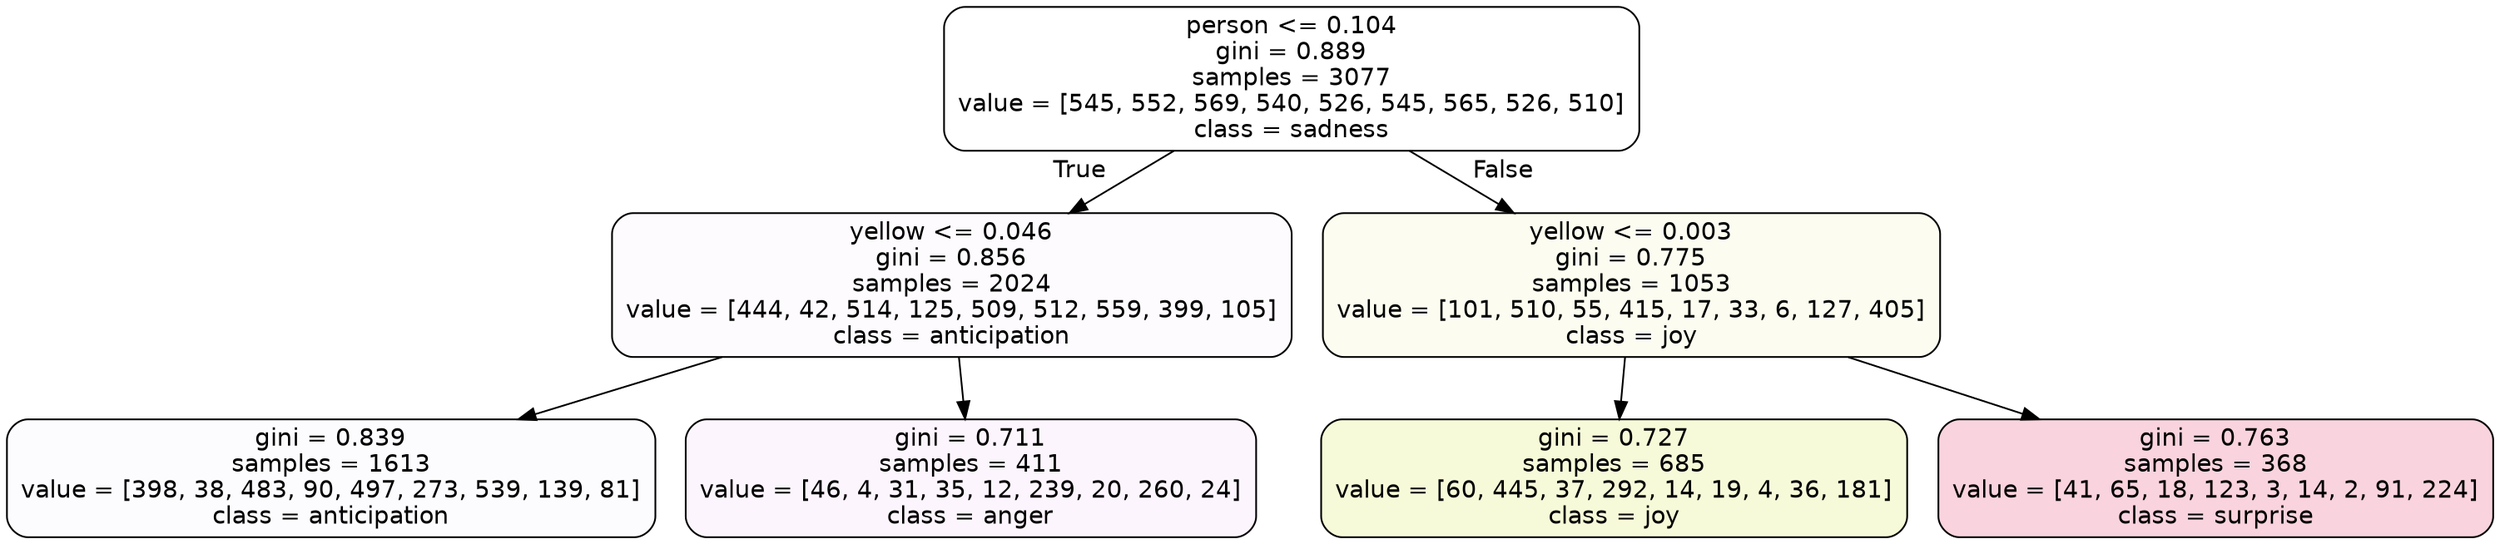 digraph Tree {
node [shape=box, style="filled, rounded", color="black", fontname=helvetica] ;
edge [fontname=helvetica] ;
0 [label="person <= 0.104\ngini = 0.889\nsamples = 3077\nvalue = [545, 552, 569, 540, 526, 545, 565, 526, 510]\nclass = sadness", fillcolor="#64e53900"] ;
1 [label="yellow <= 0.046\ngini = 0.856\nsamples = 2024\nvalue = [444, 42, 514, 125, 509, 512, 559, 399, 105]\nclass = anticipation", fillcolor="#8139e504"] ;
0 -> 1 [labeldistance=2.5, labelangle=45, headlabel="True"] ;
2 [label="gini = 0.839\nsamples = 1613\nvalue = [398, 38, 483, 90, 497, 273, 539, 139, 81]\nclass = anticipation", fillcolor="#8139e505"] ;
1 -> 2 ;
3 [label="gini = 0.711\nsamples = 411\nvalue = [46, 4, 31, 35, 12, 239, 20, 260, 24]\nclass = anger", fillcolor="#e539d70c"] ;
1 -> 3 ;
4 [label="yellow <= 0.003\ngini = 0.775\nsamples = 1053\nvalue = [101, 510, 55, 415, 17, 33, 6, 127, 405]\nclass = joy", fillcolor="#d7e53913"] ;
0 -> 4 [labeldistance=2.5, labelangle=-45, headlabel="False"] ;
5 [label="gini = 0.727\nsamples = 685\nvalue = [60, 445, 37, 292, 14, 19, 4, 36, 181]\nclass = joy", fillcolor="#d7e53931"] ;
4 -> 5 ;
6 [label="gini = 0.763\nsamples = 368\nvalue = [41, 65, 18, 123, 3, 14, 2, 91, 224]\nclass = surprise", fillcolor="#e5396438"] ;
4 -> 6 ;
}